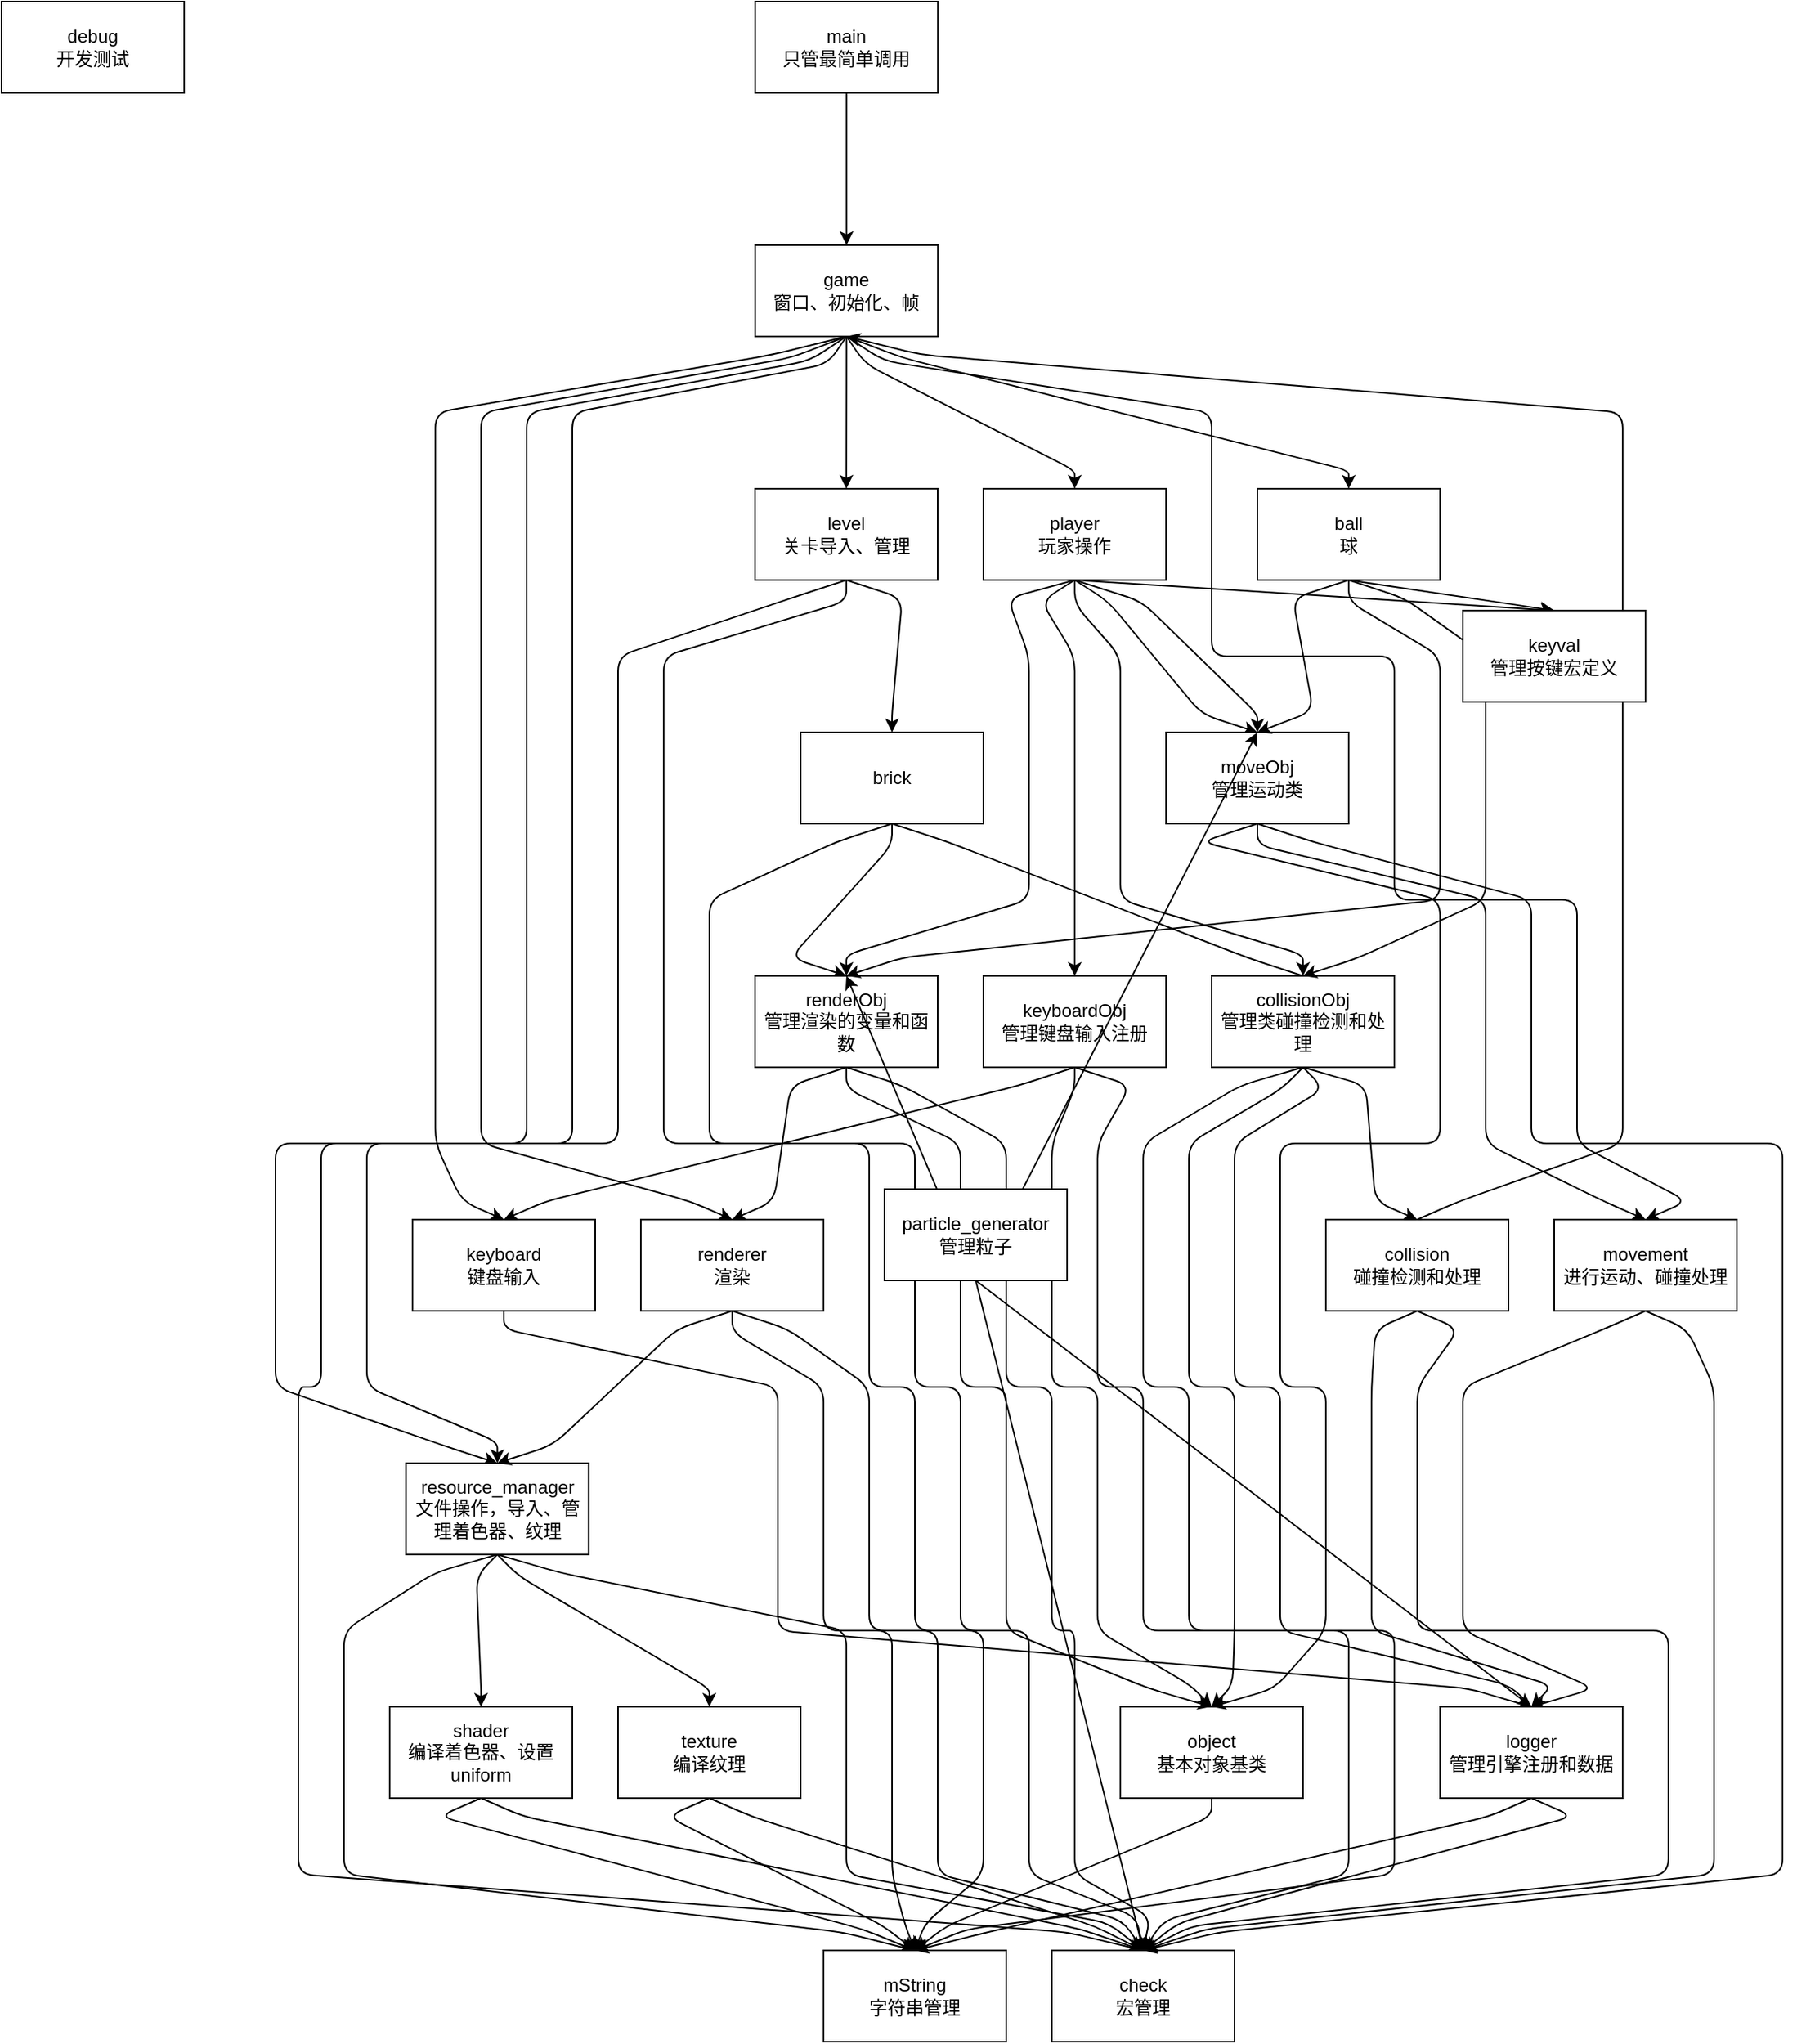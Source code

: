 <mxfile>
    <diagram id="ZIsLrHJgNXRA1_q-NFZV" name="第 1 页">
        <mxGraphModel dx="926" dy="396" grid="1" gridSize="10" guides="1" tooltips="1" connect="1" arrows="1" fold="1" page="1" pageScale="1" pageWidth="1169" pageHeight="1654" math="0" shadow="0">
            <root>
                <mxCell id="0"/>
                <mxCell id="1" parent="0"/>
                <mxCell id="4" value="" style="edgeStyle=none;html=1;noEdgeStyle=1;orthogonal=1;" parent="1" source="2" target="3" edge="1">
                    <mxGeometry relative="1" as="geometry">
                        <Array as="points">
                            <mxPoint x="555.12" y="72"/>
                            <mxPoint x="555.12" y="148"/>
                        </Array>
                    </mxGeometry>
                </mxCell>
                <mxCell id="2" value="main&lt;br&gt;只管最简单调用" style="rounded=0;whiteSpace=wrap;html=1;" parent="1" vertex="1">
                    <mxGeometry x="495.12" width="120" height="60" as="geometry"/>
                </mxCell>
                <mxCell id="11" style="edgeStyle=none;html=1;exitX=0.5;exitY=1;exitDx=0;exitDy=0;entryX=0.5;entryY=0;entryDx=0;entryDy=0;noEdgeStyle=1;orthogonal=1;" parent="1" source="3" target="10" edge="1">
                    <mxGeometry relative="1" as="geometry">
                        <Array as="points">
                            <mxPoint x="506.231" y="232"/>
                            <mxPoint x="285" y="270"/>
                            <mxPoint x="285" y="430"/>
                            <mxPoint x="285" y="430"/>
                            <mxPoint x="285" y="590"/>
                            <mxPoint x="285" y="590"/>
                            <mxPoint x="285" y="750"/>
                            <mxPoint x="302.5" y="788"/>
                        </Array>
                    </mxGeometry>
                </mxCell>
                <mxCell id="21" style="edgeStyle=none;html=1;exitX=0.5;exitY=1;exitDx=0;exitDy=0;entryX=0.5;entryY=0;entryDx=0;entryDy=0;noEdgeStyle=1;orthogonal=1;" parent="1" source="3" target="20" edge="1">
                    <mxGeometry relative="1" as="geometry">
                        <Array as="points">
                            <mxPoint x="518.453" y="234"/>
                            <mxPoint x="315" y="270"/>
                            <mxPoint x="315" y="430"/>
                            <mxPoint x="315" y="430"/>
                            <mxPoint x="315" y="590"/>
                            <mxPoint x="315" y="590"/>
                            <mxPoint x="315" y="750"/>
                            <mxPoint x="452.5" y="788"/>
                        </Array>
                    </mxGeometry>
                </mxCell>
                <mxCell id="24" style="edgeStyle=none;html=1;exitX=0.5;exitY=1;exitDx=0;exitDy=0;entryX=0.5;entryY=0;entryDx=0;entryDy=0;noEdgeStyle=1;orthogonal=1;" parent="1" source="3" target="12" edge="1">
                    <mxGeometry relative="1" as="geometry">
                        <Array as="points">
                            <mxPoint x="530.676" y="236"/>
                            <mxPoint x="345" y="270"/>
                            <mxPoint x="345" y="430"/>
                            <mxPoint x="345" y="430"/>
                            <mxPoint x="345" y="590"/>
                            <mxPoint x="345" y="590"/>
                            <mxPoint x="345" y="750"/>
                            <mxPoint x="180" y="750"/>
                            <mxPoint x="180" y="910"/>
                            <mxPoint x="289.048" y="948"/>
                        </Array>
                    </mxGeometry>
                </mxCell>
                <mxCell id="34" style="edgeStyle=none;html=1;exitX=0.5;exitY=1;exitDx=0;exitDy=0;entryX=0.5;entryY=0;entryDx=0;entryDy=0;noEdgeStyle=1;orthogonal=1;" parent="1" source="3" target="32" edge="1">
                    <mxGeometry relative="1" as="geometry">
                        <Array as="points">
                            <mxPoint x="542.898" y="238"/>
                            <mxPoint x="375" y="270"/>
                            <mxPoint x="375" y="430"/>
                            <mxPoint x="375" y="430"/>
                            <mxPoint x="375" y="590"/>
                            <mxPoint x="375" y="590"/>
                            <mxPoint x="375" y="750"/>
                            <mxPoint x="210" y="750"/>
                            <mxPoint x="210" y="910"/>
                            <mxPoint x="195" y="910"/>
                            <mxPoint x="195" y="1070"/>
                            <mxPoint x="195" y="1070"/>
                            <mxPoint x="195" y="1230"/>
                            <mxPoint x="699.583" y="1268"/>
                        </Array>
                    </mxGeometry>
                </mxCell>
                <mxCell id="40" style="edgeStyle=none;html=1;exitX=0.5;exitY=1;exitDx=0;exitDy=0;entryX=0.5;entryY=0;entryDx=0;entryDy=0;noEdgeStyle=1;orthogonal=1;" parent="1" source="3" target="28" edge="1">
                    <mxGeometry relative="1" as="geometry">
                        <Array as="points">
                            <mxPoint x="555.12" y="240"/>
                            <mxPoint x="555" y="308"/>
                        </Array>
                    </mxGeometry>
                </mxCell>
                <mxCell id="55" style="edgeStyle=none;html=1;exitX=0.5;exitY=1;exitDx=0;exitDy=0;entryX=0.5;entryY=0;entryDx=0;entryDy=0;noEdgeStyle=1;orthogonal=1;" parent="1" source="3" target="53" edge="1">
                    <mxGeometry relative="1" as="geometry">
                        <Array as="points">
                            <mxPoint x="567.342" y="238"/>
                            <mxPoint x="705" y="308"/>
                        </Array>
                    </mxGeometry>
                </mxCell>
                <mxCell id="70" style="edgeStyle=none;html=1;exitX=0.5;exitY=1;exitDx=0;exitDy=0;entryX=0.5;entryY=0;entryDx=0;entryDy=0;noEdgeStyle=1;orthogonal=1;" parent="1" source="3" target="66" edge="1">
                    <mxGeometry relative="1" as="geometry">
                        <Array as="points">
                            <mxPoint x="579.564" y="236"/>
                            <mxPoint x="795" y="270"/>
                            <mxPoint x="795" y="430"/>
                            <mxPoint x="915" y="430"/>
                            <mxPoint x="915" y="590"/>
                            <mxPoint x="1035" y="590"/>
                            <mxPoint x="1035" y="750"/>
                            <mxPoint x="1107.5" y="788"/>
                        </Array>
                    </mxGeometry>
                </mxCell>
                <mxCell id="83" style="edgeStyle=none;html=1;exitX=0.5;exitY=1;exitDx=0;exitDy=0;entryX=0.5;entryY=0;entryDx=0;entryDy=0;noEdgeStyle=1;orthogonal=1;" parent="1" source="3" target="79" edge="1">
                    <mxGeometry relative="1" as="geometry">
                        <Array as="points">
                            <mxPoint x="591.787" y="234"/>
                            <mxPoint x="885" y="308"/>
                        </Array>
                    </mxGeometry>
                </mxCell>
                <mxCell id="3" value="game&lt;br&gt;窗口、初始化、帧" style="rounded=0;whiteSpace=wrap;html=1;" parent="1" vertex="1">
                    <mxGeometry x="495.12" y="160" width="120" height="60" as="geometry"/>
                </mxCell>
                <mxCell id="7" value="debug&lt;br&gt;开发测试" style="rounded=0;whiteSpace=wrap;html=1;" parent="1" vertex="1">
                    <mxGeometry width="120" height="60" as="geometry"/>
                </mxCell>
                <mxCell id="94" style="edgeStyle=none;html=1;exitX=0.5;exitY=1;exitDx=0;exitDy=0;entryX=0.5;entryY=0;entryDx=0;entryDy=0;noEdgeStyle=1;orthogonal=1;" parent="1" source="10" target="91" edge="1">
                    <mxGeometry relative="1" as="geometry">
                        <Array as="points">
                            <mxPoint x="330" y="872"/>
                            <mxPoint x="510" y="910"/>
                            <mxPoint x="510" y="1070"/>
                            <mxPoint x="963.75" y="1108"/>
                        </Array>
                    </mxGeometry>
                </mxCell>
                <mxCell id="10" value="keyboard&lt;br&gt;键盘输入" style="rounded=0;whiteSpace=wrap;html=1;" parent="1" vertex="1">
                    <mxGeometry x="270" y="800" width="120" height="60" as="geometry"/>
                </mxCell>
                <mxCell id="15" style="edgeStyle=none;html=1;exitX=0.5;exitY=1;exitDx=0;exitDy=0;entryX=0.5;entryY=0;entryDx=0;entryDy=0;noEdgeStyle=1;orthogonal=1;" parent="1" source="12" target="14" edge="1">
                    <mxGeometry relative="1" as="geometry">
                        <Array as="points">
                            <mxPoint x="311.964" y="1034"/>
                            <mxPoint x="315" y="1108"/>
                        </Array>
                    </mxGeometry>
                </mxCell>
                <mxCell id="18" style="edgeStyle=none;html=1;exitX=0.5;exitY=1;exitDx=0;exitDy=0;entryX=0.5;entryY=0;entryDx=0;entryDy=0;noEdgeStyle=1;orthogonal=1;" parent="1" source="12" target="17" edge="1">
                    <mxGeometry relative="1" as="geometry">
                        <Array as="points">
                            <mxPoint x="339.464" y="1034"/>
                            <mxPoint x="465" y="1108"/>
                        </Array>
                    </mxGeometry>
                </mxCell>
                <mxCell id="41" style="edgeStyle=none;html=1;exitX=0.5;exitY=1;exitDx=0;exitDy=0;entryX=0.5;entryY=0;entryDx=0;entryDy=0;noEdgeStyle=1;orthogonal=1;" parent="1" source="12" target="32" edge="1">
                    <mxGeometry relative="1" as="geometry">
                        <Array as="points">
                            <mxPoint x="366.964" y="1032"/>
                            <mxPoint x="555" y="1070"/>
                            <mxPoint x="555" y="1230"/>
                            <mxPoint x="727.083" y="1262"/>
                        </Array>
                    </mxGeometry>
                </mxCell>
                <mxCell id="42" style="edgeStyle=none;html=1;exitX=0.5;exitY=1;exitDx=0;exitDy=0;entryX=0.5;entryY=0;entryDx=0;entryDy=0;noEdgeStyle=1;orthogonal=1;" parent="1" source="12" target="31" edge="1">
                    <mxGeometry relative="1" as="geometry">
                        <Array as="points">
                            <mxPoint x="284.464" y="1032"/>
                            <mxPoint x="225" y="1070"/>
                            <mxPoint x="225" y="1230"/>
                            <mxPoint x="551.875" y="1268"/>
                        </Array>
                    </mxGeometry>
                </mxCell>
                <mxCell id="12" value="resource_manager&lt;br&gt;文件操作，导入、管理着色器、纹理" style="rounded=0;whiteSpace=wrap;html=1;" parent="1" vertex="1">
                    <mxGeometry x="265.714" y="960" width="120" height="60" as="geometry"/>
                </mxCell>
                <mxCell id="43" style="edgeStyle=none;html=1;exitX=0.5;exitY=1;exitDx=0;exitDy=0;entryX=0.5;entryY=0;entryDx=0;entryDy=0;noEdgeStyle=1;orthogonal=1;" parent="1" source="14" target="32" edge="1">
                    <mxGeometry relative="1" as="geometry">
                        <Array as="points">
                            <mxPoint x="342.5" y="1192"/>
                            <mxPoint x="708.75" y="1266"/>
                        </Array>
                    </mxGeometry>
                </mxCell>
                <mxCell id="44" style="edgeStyle=none;html=1;exitX=0.5;exitY=1;exitDx=0;exitDy=0;entryX=0.5;entryY=0;entryDx=0;entryDy=0;noEdgeStyle=1;orthogonal=1;" parent="1" source="14" target="31" edge="1">
                    <mxGeometry relative="1" as="geometry">
                        <Array as="points">
                            <mxPoint x="287.5" y="1192"/>
                            <mxPoint x="565.625" y="1266"/>
                        </Array>
                    </mxGeometry>
                </mxCell>
                <mxCell id="14" value="shader&lt;br&gt;编译着色器、设置uniform" style="rounded=0;whiteSpace=wrap;html=1;" parent="1" vertex="1">
                    <mxGeometry x="255" y="1120" width="120" height="60" as="geometry"/>
                </mxCell>
                <mxCell id="45" style="edgeStyle=none;html=1;exitX=0.5;exitY=1;exitDx=0;exitDy=0;entryX=0.5;entryY=0;entryDx=0;entryDy=0;noEdgeStyle=1;orthogonal=1;" parent="1" source="17" target="32" edge="1">
                    <mxGeometry relative="1" as="geometry">
                        <Array as="points">
                            <mxPoint x="492.5" y="1192"/>
                            <mxPoint x="717.917" y="1264"/>
                        </Array>
                    </mxGeometry>
                </mxCell>
                <mxCell id="46" style="edgeStyle=none;html=1;exitX=0.5;exitY=1;exitDx=0;exitDy=0;entryX=0.5;entryY=0;entryDx=0;entryDy=0;noEdgeStyle=1;orthogonal=1;" parent="1" source="17" target="31" edge="1">
                    <mxGeometry relative="1" as="geometry">
                        <Array as="points">
                            <mxPoint x="437.5" y="1192"/>
                            <mxPoint x="579.375" y="1264"/>
                        </Array>
                    </mxGeometry>
                </mxCell>
                <mxCell id="17" value="texture&lt;br&gt;编译纹理" style="rounded=0;whiteSpace=wrap;html=1;" parent="1" vertex="1">
                    <mxGeometry x="405" y="1120" width="120" height="60" as="geometry"/>
                </mxCell>
                <mxCell id="37" style="edgeStyle=none;html=1;exitX=0.5;exitY=1;exitDx=0;exitDy=0;entryX=0.5;entryY=0;entryDx=0;entryDy=0;noEdgeStyle=1;orthogonal=1;" parent="1" source="19" target="31" edge="1">
                    <mxGeometry relative="1" as="geometry">
                        <Array as="points">
                            <mxPoint x="795" y="1192"/>
                            <mxPoint x="620.625" y="1264"/>
                        </Array>
                    </mxGeometry>
                </mxCell>
                <mxCell id="19" value="object&lt;br&gt;基本对象基类" style="rounded=0;whiteSpace=wrap;html=1;" parent="1" vertex="1">
                    <mxGeometry x="735" y="1120" width="120" height="60" as="geometry"/>
                </mxCell>
                <mxCell id="22" style="edgeStyle=none;html=1;exitX=0.5;exitY=1;exitDx=0;exitDy=0;entryX=0.5;entryY=0;entryDx=0;entryDy=0;noEdgeStyle=1;orthogonal=1;" parent="1" source="20" target="12" edge="1">
                    <mxGeometry relative="1" as="geometry">
                        <Array as="points">
                            <mxPoint x="443.333" y="872"/>
                            <mxPoint x="362.381" y="948"/>
                        </Array>
                    </mxGeometry>
                </mxCell>
                <mxCell id="38" style="edgeStyle=none;html=1;exitX=0.5;exitY=1;exitDx=0;exitDy=0;entryX=0.5;entryY=0;entryDx=0;entryDy=0;noEdgeStyle=1;orthogonal=1;" parent="1" source="20" target="31" edge="1">
                    <mxGeometry relative="1" as="geometry">
                        <Array as="points">
                            <mxPoint x="480" y="874"/>
                            <mxPoint x="540" y="910"/>
                            <mxPoint x="540" y="1070"/>
                            <mxPoint x="585" y="1070"/>
                            <mxPoint x="585" y="1230"/>
                            <mxPoint x="593.125" y="1262"/>
                        </Array>
                    </mxGeometry>
                </mxCell>
                <mxCell id="39" style="edgeStyle=none;html=1;exitX=0.5;exitY=1;exitDx=0;exitDy=0;entryX=0.5;entryY=0;entryDx=0;entryDy=0;noEdgeStyle=1;orthogonal=1;" parent="1" source="20" target="32" edge="1">
                    <mxGeometry relative="1" as="geometry">
                        <Array as="points">
                            <mxPoint x="516.667" y="872"/>
                            <mxPoint x="570" y="910"/>
                            <mxPoint x="570" y="1070"/>
                            <mxPoint x="615" y="1070"/>
                            <mxPoint x="615" y="1230"/>
                            <mxPoint x="736.25" y="1260"/>
                        </Array>
                    </mxGeometry>
                </mxCell>
                <mxCell id="20" value="renderer&lt;br&gt;渲染" style="rounded=0;whiteSpace=wrap;html=1;" parent="1" vertex="1">
                    <mxGeometry x="420" y="800" width="120" height="60" as="geometry"/>
                </mxCell>
                <mxCell id="33" style="edgeStyle=none;html=1;exitX=0.5;exitY=1;exitDx=0;exitDy=0;entryX=0.5;entryY=0;entryDx=0;entryDy=0;noEdgeStyle=1;orthogonal=1;startArrow=none;" parent="1" source="72" target="31" edge="1">
                    <mxGeometry relative="1" as="geometry">
                        <Array as="points">
                            <mxPoint x="813.75" y="712"/>
                            <mxPoint x="750" y="750"/>
                            <mxPoint x="750" y="910"/>
                            <mxPoint x="780" y="910"/>
                            <mxPoint x="780" y="1070"/>
                            <mxPoint x="915" y="1070"/>
                            <mxPoint x="915" y="1230"/>
                            <mxPoint x="634.375" y="1266"/>
                        </Array>
                    </mxGeometry>
                </mxCell>
                <mxCell id="51" style="edgeStyle=none;html=1;exitX=0.5;exitY=1;exitDx=0;exitDy=0;entryX=0.5;entryY=0;entryDx=0;entryDy=0;noEdgeStyle=1;orthogonal=1;" parent="1" source="25" target="47" edge="1">
                    <mxGeometry relative="1" as="geometry">
                        <Array as="points">
                            <mxPoint x="585" y="554"/>
                            <mxPoint x="518.333" y="628"/>
                        </Array>
                    </mxGeometry>
                </mxCell>
                <mxCell id="52" style="edgeStyle=none;html=1;exitX=0.5;exitY=1;exitDx=0;exitDy=0;entryX=0.5;entryY=0;entryDx=0;entryDy=0;noEdgeStyle=1;orthogonal=1;" parent="1" source="25" target="32" edge="1">
                    <mxGeometry relative="1" as="geometry">
                        <Array as="points">
                            <mxPoint x="548.333" y="552"/>
                            <mxPoint x="465" y="590"/>
                            <mxPoint x="465" y="750"/>
                            <mxPoint x="600" y="750"/>
                            <mxPoint x="600" y="910"/>
                            <mxPoint x="630" y="910"/>
                            <mxPoint x="630" y="1070"/>
                            <mxPoint x="675" y="1070"/>
                            <mxPoint x="675" y="1230"/>
                            <mxPoint x="745.417" y="1258"/>
                        </Array>
                    </mxGeometry>
                </mxCell>
                <mxCell id="25" value="brick" style="rounded=0;whiteSpace=wrap;html=1;" parent="1" vertex="1">
                    <mxGeometry x="525" y="480" width="120" height="60" as="geometry"/>
                </mxCell>
                <mxCell id="29" style="edgeStyle=none;html=1;exitX=0.5;exitY=1;exitDx=0;exitDy=0;entryX=0.5;entryY=0;entryDx=0;entryDy=0;noEdgeStyle=1;orthogonal=1;" parent="1" source="28" target="25" edge="1">
                    <mxGeometry relative="1" as="geometry">
                        <Array as="points">
                            <mxPoint x="591.667" y="392"/>
                            <mxPoint x="585" y="468"/>
                        </Array>
                    </mxGeometry>
                </mxCell>
                <mxCell id="30" style="edgeStyle=none;html=1;exitX=0.5;exitY=1;exitDx=0;exitDy=0;entryX=0.5;entryY=0;entryDx=0;entryDy=0;noEdgeStyle=1;orthogonal=1;" parent="1" source="28" target="12" edge="1">
                    <mxGeometry relative="1" as="geometry">
                        <Array as="points">
                            <mxPoint x="518.333" y="392"/>
                            <mxPoint x="405" y="430"/>
                            <mxPoint x="405" y="590"/>
                            <mxPoint x="405" y="590"/>
                            <mxPoint x="405" y="750"/>
                            <mxPoint x="240" y="750"/>
                            <mxPoint x="240" y="910"/>
                            <mxPoint x="325.714" y="946"/>
                        </Array>
                    </mxGeometry>
                </mxCell>
                <mxCell id="36" style="edgeStyle=none;html=1;exitX=0.5;exitY=1;exitDx=0;exitDy=0;entryX=0.5;entryY=0;entryDx=0;entryDy=0;noEdgeStyle=1;orthogonal=1;" parent="1" source="28" target="31" edge="1">
                    <mxGeometry relative="1" as="geometry">
                        <Array as="points">
                            <mxPoint x="555" y="394"/>
                            <mxPoint x="435" y="430"/>
                            <mxPoint x="435" y="590"/>
                            <mxPoint x="435" y="590"/>
                            <mxPoint x="435" y="750"/>
                            <mxPoint x="570" y="750"/>
                            <mxPoint x="570" y="910"/>
                            <mxPoint x="600" y="910"/>
                            <mxPoint x="600" y="1070"/>
                            <mxPoint x="645" y="1070"/>
                            <mxPoint x="645" y="1230"/>
                            <mxPoint x="606.875" y="1262"/>
                        </Array>
                    </mxGeometry>
                </mxCell>
                <mxCell id="28" value="level&lt;br&gt;关卡导入、管理" style="rounded=0;whiteSpace=wrap;html=1;" parent="1" vertex="1">
                    <mxGeometry x="495" y="320" width="120" height="60" as="geometry"/>
                </mxCell>
                <mxCell id="31" value="mString&lt;br&gt;字符串管理" style="rounded=0;whiteSpace=wrap;html=1;" parent="1" vertex="1">
                    <mxGeometry x="540" y="1280" width="120" height="60" as="geometry"/>
                </mxCell>
                <mxCell id="32" value="check&lt;br&gt;宏管理" style="rounded=0;whiteSpace=wrap;html=1;" parent="1" vertex="1">
                    <mxGeometry x="690" y="1280" width="120" height="60" as="geometry"/>
                </mxCell>
                <mxCell id="48" style="edgeStyle=none;html=1;exitX=0.5;exitY=1;exitDx=0;exitDy=0;entryX=0.5;entryY=0;entryDx=0;entryDy=0;noEdgeStyle=1;orthogonal=1;" parent="1" source="47" target="19" edge="1">
                    <mxGeometry relative="1" as="geometry">
                        <Array as="points">
                            <mxPoint x="555" y="714"/>
                            <mxPoint x="630" y="750"/>
                            <mxPoint x="630" y="910"/>
                            <mxPoint x="660" y="910"/>
                            <mxPoint x="660" y="1070"/>
                            <mxPoint x="753.75" y="1108"/>
                        </Array>
                    </mxGeometry>
                </mxCell>
                <mxCell id="49" style="edgeStyle=none;html=1;exitX=0.5;exitY=1;exitDx=0;exitDy=0;entryX=0.5;entryY=0;entryDx=0;entryDy=0;noEdgeStyle=1;orthogonal=1;" parent="1" source="47" target="20" edge="1">
                    <mxGeometry relative="1" as="geometry">
                        <Array as="points">
                            <mxPoint x="518.333" y="712"/>
                            <mxPoint x="507.5" y="788"/>
                        </Array>
                    </mxGeometry>
                </mxCell>
                <mxCell id="50" style="edgeStyle=none;html=1;exitX=0.5;exitY=1;exitDx=0;exitDy=0;entryX=0.5;entryY=0;entryDx=0;entryDy=0;noEdgeStyle=1;orthogonal=1;" parent="1" source="47" target="32" edge="1">
                    <mxGeometry relative="1" as="geometry">
                        <Array as="points">
                            <mxPoint x="591.667" y="712"/>
                            <mxPoint x="660" y="750"/>
                            <mxPoint x="660" y="910"/>
                            <mxPoint x="690" y="910"/>
                            <mxPoint x="690" y="1070"/>
                            <mxPoint x="705" y="1070"/>
                            <mxPoint x="705" y="1230"/>
                            <mxPoint x="754.583" y="1258"/>
                        </Array>
                    </mxGeometry>
                </mxCell>
                <mxCell id="47" value="renderObj&lt;br&gt;管理渲染的变量和函数" style="rounded=0;whiteSpace=wrap;html=1;" parent="1" vertex="1">
                    <mxGeometry x="495" y="640" width="120" height="60" as="geometry"/>
                </mxCell>
                <mxCell id="54" style="edgeStyle=none;html=1;exitX=0.5;exitY=1;exitDx=0;exitDy=0;entryX=0.5;entryY=0;entryDx=0;entryDy=0;noEdgeStyle=1;orthogonal=1;" parent="1" source="53" target="47" edge="1">
                    <mxGeometry relative="1" as="geometry">
                        <Array as="points">
                            <mxPoint x="661" y="392"/>
                            <mxPoint x="675" y="430"/>
                            <mxPoint x="675" y="590"/>
                            <mxPoint x="555" y="626"/>
                        </Array>
                    </mxGeometry>
                </mxCell>
                <mxCell id="61" style="edgeStyle=none;html=1;exitX=0.5;exitY=1;exitDx=0;exitDy=0;entryX=0.5;entryY=0;entryDx=0;entryDy=0;noEdgeStyle=1;orthogonal=1;" parent="1" source="53" target="57" edge="1">
                    <mxGeometry relative="1" as="geometry">
                        <Array as="points">
                            <mxPoint x="683" y="394"/>
                            <mxPoint x="705" y="430"/>
                            <mxPoint x="705" y="590"/>
                            <mxPoint x="705" y="628"/>
                        </Array>
                    </mxGeometry>
                </mxCell>
                <mxCell id="69" style="edgeStyle=none;html=1;exitX=0.5;exitY=1;exitDx=0;exitDy=0;entryX=0.5;entryY=0;entryDx=0;entryDy=0;noEdgeStyle=1;orthogonal=1;" parent="1" source="53" target="63" edge="1">
                    <mxGeometry relative="1" as="geometry">
                        <Array as="points">
                            <mxPoint x="727" y="394"/>
                            <mxPoint x="788.333" y="468"/>
                        </Array>
                    </mxGeometry>
                </mxCell>
                <mxCell id="71" style="edgeStyle=none;html=1;exitX=0.5;exitY=1;exitDx=0;exitDy=0;entryX=0.5;entryY=0;entryDx=0;entryDy=0;noEdgeStyle=1;orthogonal=1;" parent="1" source="53" target="63" edge="1">
                    <mxGeometry relative="1" as="geometry">
                        <Array as="points">
                            <mxPoint x="749" y="394"/>
                            <mxPoint x="825" y="468"/>
                        </Array>
                    </mxGeometry>
                </mxCell>
                <mxCell id="77" style="edgeStyle=none;html=1;exitX=0.5;exitY=1;exitDx=0;exitDy=0;entryX=0.5;entryY=0;entryDx=0;entryDy=0;noEdgeStyle=1;orthogonal=1;" parent="1" source="53" target="72" edge="1">
                    <mxGeometry relative="1" as="geometry">
                        <Array as="points">
                            <mxPoint x="705" y="396"/>
                            <mxPoint x="735" y="430"/>
                            <mxPoint x="735" y="590"/>
                            <mxPoint x="855" y="626"/>
                        </Array>
                    </mxGeometry>
                </mxCell>
                <mxCell id="101" style="edgeStyle=none;html=1;exitX=0.5;exitY=1;exitDx=0;exitDy=0;entryX=0.5;entryY=0;entryDx=0;entryDy=0;" parent="1" source="53" target="98" edge="1">
                    <mxGeometry relative="1" as="geometry"/>
                </mxCell>
                <mxCell id="53" value="player&lt;br&gt;玩家操作" style="rounded=0;whiteSpace=wrap;html=1;" parent="1" vertex="1">
                    <mxGeometry x="645" y="320" width="120" height="60" as="geometry"/>
                </mxCell>
                <mxCell id="58" style="edgeStyle=none;html=1;exitX=0.5;exitY=1;exitDx=0;exitDy=0;entryX=0.5;entryY=0;entryDx=0;entryDy=0;noEdgeStyle=1;orthogonal=1;" parent="1" source="57" target="19" edge="1">
                    <mxGeometry relative="1" as="geometry">
                        <Array as="points">
                            <mxPoint x="705" y="714"/>
                            <mxPoint x="690" y="750"/>
                            <mxPoint x="690" y="910"/>
                            <mxPoint x="720" y="910"/>
                            <mxPoint x="720" y="1070"/>
                            <mxPoint x="781.25" y="1106"/>
                        </Array>
                    </mxGeometry>
                </mxCell>
                <mxCell id="59" style="edgeStyle=none;html=1;exitX=0.5;exitY=1;exitDx=0;exitDy=0;entryX=0.5;entryY=0;entryDx=0;entryDy=0;noEdgeStyle=1;orthogonal=1;" parent="1" source="57" target="10" edge="1">
                    <mxGeometry relative="1" as="geometry">
                        <Array as="points">
                            <mxPoint x="668.333" y="712"/>
                            <mxPoint x="357.5" y="788"/>
                        </Array>
                    </mxGeometry>
                </mxCell>
                <mxCell id="60" style="edgeStyle=none;html=1;exitX=0.5;exitY=1;exitDx=0;exitDy=0;entryX=0.5;entryY=0;entryDx=0;entryDy=0;noEdgeStyle=1;orthogonal=1;" parent="1" source="57" target="32" edge="1">
                    <mxGeometry relative="1" as="geometry">
                        <Array as="points">
                            <mxPoint x="741.667" y="712"/>
                            <mxPoint x="720" y="750"/>
                            <mxPoint x="720" y="910"/>
                            <mxPoint x="750" y="910"/>
                            <mxPoint x="750" y="1070"/>
                            <mxPoint x="885" y="1070"/>
                            <mxPoint x="885" y="1230"/>
                            <mxPoint x="763.75" y="1260"/>
                        </Array>
                    </mxGeometry>
                </mxCell>
                <mxCell id="57" value="keyboardObj&lt;br&gt;管理键盘输入注册" style="rounded=0;whiteSpace=wrap;html=1;" parent="1" vertex="1">
                    <mxGeometry x="645" y="640" width="120" height="60" as="geometry"/>
                </mxCell>
                <mxCell id="64" style="edgeStyle=none;html=1;exitX=0.5;exitY=1;exitDx=0;exitDy=0;entryX=0.5;entryY=0;entryDx=0;entryDy=0;noEdgeStyle=1;orthogonal=1;" parent="1" source="63" target="19" edge="1">
                    <mxGeometry relative="1" as="geometry">
                        <Array as="points">
                            <mxPoint x="788.333" y="552"/>
                            <mxPoint x="945" y="590"/>
                            <mxPoint x="945" y="750"/>
                            <mxPoint x="840" y="750"/>
                            <mxPoint x="840" y="910"/>
                            <mxPoint x="870" y="910"/>
                            <mxPoint x="870" y="1070"/>
                            <mxPoint x="836.25" y="1108"/>
                        </Array>
                    </mxGeometry>
                </mxCell>
                <mxCell id="65" style="edgeStyle=none;html=1;exitX=0.5;exitY=1;exitDx=0;exitDy=0;entryX=0.5;entryY=0;entryDx=0;entryDy=0;noEdgeStyle=1;orthogonal=1;" parent="1" source="63" target="32" edge="1">
                    <mxGeometry relative="1" as="geometry">
                        <Array as="points">
                            <mxPoint x="861.667" y="552"/>
                            <mxPoint x="1005" y="590"/>
                            <mxPoint x="1005" y="750"/>
                            <mxPoint x="1170" y="750"/>
                            <mxPoint x="1170" y="910"/>
                            <mxPoint x="1170" y="910"/>
                            <mxPoint x="1170" y="1070"/>
                            <mxPoint x="1170" y="1070"/>
                            <mxPoint x="1170" y="1230"/>
                            <mxPoint x="800.417" y="1268"/>
                        </Array>
                    </mxGeometry>
                </mxCell>
                <mxCell id="68" style="edgeStyle=none;html=1;exitX=0.5;exitY=1;exitDx=0;exitDy=0;entryX=0.5;entryY=0;entryDx=0;entryDy=0;noEdgeStyle=1;orthogonal=1;" parent="1" source="63" target="66" edge="1">
                    <mxGeometry relative="1" as="geometry">
                        <Array as="points">
                            <mxPoint x="825" y="554"/>
                            <mxPoint x="975" y="590"/>
                            <mxPoint x="975" y="750"/>
                            <mxPoint x="1052.5" y="788"/>
                        </Array>
                    </mxGeometry>
                </mxCell>
                <mxCell id="63" value="moveObj&lt;br&gt;管理运动类" style="rounded=0;whiteSpace=wrap;html=1;" parent="1" vertex="1">
                    <mxGeometry x="765" y="480" width="120" height="60" as="geometry"/>
                </mxCell>
                <mxCell id="78" style="edgeStyle=none;html=1;exitX=0.5;exitY=1;exitDx=0;exitDy=0;entryX=0.5;entryY=0;entryDx=0;entryDy=0;noEdgeStyle=1;orthogonal=1;" parent="1" source="66" target="32" edge="1">
                    <mxGeometry relative="1" as="geometry">
                        <Array as="points">
                            <mxPoint x="1107.5" y="872"/>
                            <mxPoint x="1125" y="910"/>
                            <mxPoint x="1125" y="1070"/>
                            <mxPoint x="1125" y="1070"/>
                            <mxPoint x="1125" y="1230"/>
                            <mxPoint x="791.25" y="1266"/>
                        </Array>
                    </mxGeometry>
                </mxCell>
                <mxCell id="97" style="edgeStyle=none;html=1;exitX=0.5;exitY=1;exitDx=0;exitDy=0;entryX=0.5;entryY=0;entryDx=0;entryDy=0;noEdgeStyle=1;orthogonal=1;" parent="1" source="66" target="91" edge="1">
                    <mxGeometry relative="1" as="geometry">
                        <Array as="points">
                            <mxPoint x="1052.5" y="872"/>
                            <mxPoint x="960" y="910"/>
                            <mxPoint x="960" y="1070"/>
                            <mxPoint x="1046.25" y="1108"/>
                        </Array>
                    </mxGeometry>
                </mxCell>
                <mxCell id="66" value="movement&lt;br&gt;进行运动、碰撞处理" style="rounded=0;whiteSpace=wrap;html=1;" parent="1" vertex="1">
                    <mxGeometry x="1020" y="800" width="120" height="60" as="geometry"/>
                </mxCell>
                <mxCell id="73" value="" style="edgeStyle=none;html=1;exitX=0.5;exitY=1;exitDx=0;exitDy=0;entryX=0.5;entryY=0;entryDx=0;entryDy=0;noEdgeStyle=1;orthogonal=1;endArrow=none;" parent="1" source="25" target="72" edge="1">
                    <mxGeometry relative="1" as="geometry">
                        <Array as="points">
                            <mxPoint x="621.667" y="552"/>
                            <mxPoint x="818.333" y="628"/>
                        </Array>
                        <mxPoint x="675" y="540" as="sourcePoint"/>
                        <mxPoint x="915" y="1280" as="targetPoint"/>
                    </mxGeometry>
                </mxCell>
                <mxCell id="74" style="edgeStyle=none;html=1;exitX=0.5;exitY=1;exitDx=0;exitDy=0;entryX=0.5;entryY=0;entryDx=0;entryDy=0;noEdgeStyle=1;orthogonal=1;" parent="1" source="72" target="19" edge="1">
                    <mxGeometry relative="1" as="geometry">
                        <Array as="points">
                            <mxPoint x="841.25" y="714"/>
                            <mxPoint x="780" y="750"/>
                            <mxPoint x="780" y="910"/>
                            <mxPoint x="810" y="910"/>
                            <mxPoint x="810" y="1070"/>
                            <mxPoint x="808.75" y="1106"/>
                        </Array>
                    </mxGeometry>
                </mxCell>
                <mxCell id="75" style="edgeStyle=none;html=1;exitX=0.5;exitY=1;exitDx=0;exitDy=0;entryX=0.5;entryY=0;entryDx=0;entryDy=0;noEdgeStyle=1;orthogonal=1;startArrow=none;" parent="1" source="91" target="32" edge="1">
                    <mxGeometry relative="1" as="geometry">
                        <Array as="points">
                            <mxPoint x="1032.5" y="1192"/>
                            <mxPoint x="772.917" y="1262"/>
                        </Array>
                    </mxGeometry>
                </mxCell>
                <mxCell id="89" style="edgeStyle=none;html=1;exitX=0.5;exitY=1;exitDx=0;exitDy=0;entryX=0.5;entryY=0;entryDx=0;entryDy=0;noEdgeStyle=1;orthogonal=1;" parent="1" source="72" target="84" edge="1">
                    <mxGeometry relative="1" as="geometry">
                        <Array as="points">
                            <mxPoint x="896.25" y="712"/>
                            <mxPoint x="902.5" y="788"/>
                        </Array>
                    </mxGeometry>
                </mxCell>
                <mxCell id="72" value="collisionObj&lt;br&gt;管理类碰撞检测和处理" style="rounded=0;whiteSpace=wrap;html=1;" parent="1" vertex="1">
                    <mxGeometry x="795" y="640" width="120" height="60" as="geometry"/>
                </mxCell>
                <mxCell id="80" style="edgeStyle=none;html=1;exitX=0.5;exitY=1;exitDx=0;exitDy=0;entryX=0.5;entryY=0;entryDx=0;entryDy=0;noEdgeStyle=1;orthogonal=1;" parent="1" source="79" target="63" edge="1">
                    <mxGeometry relative="1" as="geometry">
                        <Array as="points">
                            <mxPoint x="848.333" y="392"/>
                            <mxPoint x="861.667" y="466"/>
                        </Array>
                    </mxGeometry>
                </mxCell>
                <mxCell id="81" style="edgeStyle=none;html=1;exitX=0.5;exitY=1;exitDx=0;exitDy=0;entryX=0.5;entryY=0;entryDx=0;entryDy=0;noEdgeStyle=1;orthogonal=1;" parent="1" source="79" target="47" edge="1">
                    <mxGeometry relative="1" as="geometry">
                        <Array as="points">
                            <mxPoint x="885" y="394"/>
                            <mxPoint x="945" y="430"/>
                            <mxPoint x="945" y="590"/>
                            <mxPoint x="591.667" y="628"/>
                        </Array>
                    </mxGeometry>
                </mxCell>
                <mxCell id="82" style="edgeStyle=none;html=1;exitX=0.5;exitY=1;exitDx=0;exitDy=0;entryX=0.5;entryY=0;entryDx=0;entryDy=0;noEdgeStyle=1;orthogonal=1;" parent="1" source="79" target="72" edge="1">
                    <mxGeometry relative="1" as="geometry">
                        <Array as="points">
                            <mxPoint x="921.667" y="392"/>
                            <mxPoint x="975" y="430"/>
                            <mxPoint x="975" y="590"/>
                            <mxPoint x="891.667" y="628"/>
                        </Array>
                    </mxGeometry>
                </mxCell>
                <mxCell id="100" style="edgeStyle=none;html=1;exitX=0.5;exitY=1;exitDx=0;exitDy=0;entryX=0.5;entryY=0;entryDx=0;entryDy=0;" parent="1" source="79" target="98" edge="1">
                    <mxGeometry relative="1" as="geometry"/>
                </mxCell>
                <mxCell id="79" value="ball&lt;br&gt;球" style="rounded=0;whiteSpace=wrap;html=1;" parent="1" vertex="1">
                    <mxGeometry x="825" y="320" width="120" height="60" as="geometry"/>
                </mxCell>
                <mxCell id="88" style="edgeStyle=none;html=1;exitX=0.5;exitY=1;exitDx=0;exitDy=0;entryX=0.5;entryY=0;entryDx=0;entryDy=0;noEdgeStyle=1;orthogonal=1;" parent="1" source="84" target="32" edge="1">
                    <mxGeometry relative="1" as="geometry">
                        <Array as="points">
                            <mxPoint x="957.5" y="872"/>
                            <mxPoint x="930" y="910"/>
                            <mxPoint x="930" y="1070"/>
                            <mxPoint x="1095" y="1070"/>
                            <mxPoint x="1095" y="1230"/>
                            <mxPoint x="782.083" y="1264"/>
                        </Array>
                    </mxGeometry>
                </mxCell>
                <mxCell id="90" style="edgeStyle=none;html=1;exitX=0.5;exitY=0;exitDx=0;exitDy=0;entryX=0.5;entryY=1;entryDx=0;entryDy=0;noEdgeStyle=1;orthogonal=1;" parent="1" source="84" target="3" edge="1">
                    <mxGeometry relative="1" as="geometry">
                        <Array as="points">
                            <mxPoint x="957.5" y="788"/>
                            <mxPoint x="1065" y="750"/>
                            <mxPoint x="1065" y="590"/>
                            <mxPoint x="1065" y="590"/>
                            <mxPoint x="1065" y="430"/>
                            <mxPoint x="1065" y="430"/>
                            <mxPoint x="1065" y="270"/>
                            <mxPoint x="604.009" y="232"/>
                        </Array>
                    </mxGeometry>
                </mxCell>
                <mxCell id="96" style="edgeStyle=none;html=1;exitX=0.5;exitY=1;exitDx=0;exitDy=0;entryX=0.5;entryY=0;entryDx=0;entryDy=0;noEdgeStyle=1;orthogonal=1;" parent="1" source="84" target="91" edge="1">
                    <mxGeometry relative="1" as="geometry">
                        <Array as="points">
                            <mxPoint x="902.5" y="872"/>
                            <mxPoint x="900" y="910"/>
                            <mxPoint x="900" y="1070"/>
                            <mxPoint x="1018.75" y="1106"/>
                        </Array>
                    </mxGeometry>
                </mxCell>
                <mxCell id="84" value="collision&lt;br&gt;碰撞检测和处理" style="rounded=0;whiteSpace=wrap;html=1;" parent="1" vertex="1">
                    <mxGeometry x="870" y="800" width="120" height="60" as="geometry"/>
                </mxCell>
                <mxCell id="92" style="edgeStyle=none;html=1;exitX=0.5;exitY=1;exitDx=0;exitDy=0;entryX=0.5;entryY=0;entryDx=0;entryDy=0;noEdgeStyle=1;orthogonal=1;" parent="1" source="91" target="31" edge="1">
                    <mxGeometry relative="1" as="geometry">
                        <Array as="points">
                            <mxPoint x="977.5" y="1192"/>
                            <mxPoint x="648.125" y="1268"/>
                        </Array>
                    </mxGeometry>
                </mxCell>
                <mxCell id="95" value="" style="edgeStyle=none;html=1;exitX=0.5;exitY=1;exitDx=0;exitDy=0;entryX=0.5;entryY=0;entryDx=0;entryDy=0;noEdgeStyle=1;orthogonal=1;endArrow=none;" parent="1" source="72" target="91" edge="1">
                    <mxGeometry relative="1" as="geometry">
                        <Array as="points">
                            <mxPoint x="868.75" y="714"/>
                            <mxPoint x="810" y="750"/>
                            <mxPoint x="810" y="910"/>
                            <mxPoint x="840" y="910"/>
                            <mxPoint x="840" y="1070"/>
                            <mxPoint x="991.25" y="1106"/>
                        </Array>
                        <mxPoint x="915" y="700" as="sourcePoint"/>
                        <mxPoint x="720" y="1280" as="targetPoint"/>
                    </mxGeometry>
                </mxCell>
                <mxCell id="91" value="logger&lt;br&gt;管理引擎注册和数据" style="rounded=0;whiteSpace=wrap;html=1;" parent="1" vertex="1">
                    <mxGeometry x="945" y="1120" width="120" height="60" as="geometry"/>
                </mxCell>
                <mxCell id="98" value="keyval&lt;br&gt;管理按键宏定义" style="rounded=0;whiteSpace=wrap;html=1;" parent="1" vertex="1">
                    <mxGeometry x="960" y="400" width="120" height="60" as="geometry"/>
                </mxCell>
                <mxCell id="103" style="edgeStyle=none;html=1;exitX=0.5;exitY=1;exitDx=0;exitDy=0;entryX=0.5;entryY=0;entryDx=0;entryDy=0;" edge="1" parent="1" source="102" target="47">
                    <mxGeometry relative="1" as="geometry"/>
                </mxCell>
                <mxCell id="104" style="edgeStyle=none;html=1;exitX=0.5;exitY=1;exitDx=0;exitDy=0;entryX=0.5;entryY=0;entryDx=0;entryDy=0;" edge="1" parent="1" source="102" target="63">
                    <mxGeometry relative="1" as="geometry"/>
                </mxCell>
                <mxCell id="105" style="edgeStyle=none;html=1;exitX=0.5;exitY=1;exitDx=0;exitDy=0;entryX=0.5;entryY=0;entryDx=0;entryDy=0;" edge="1" parent="1" source="102" target="91">
                    <mxGeometry relative="1" as="geometry"/>
                </mxCell>
                <mxCell id="106" style="edgeStyle=none;html=1;exitX=0.5;exitY=1;exitDx=0;exitDy=0;entryX=0.5;entryY=0;entryDx=0;entryDy=0;" edge="1" parent="1" source="102" target="32">
                    <mxGeometry relative="1" as="geometry"/>
                </mxCell>
                <mxCell id="102" value="particle_generator&lt;br&gt;管理粒子" style="rounded=0;whiteSpace=wrap;html=1;" vertex="1" parent="1">
                    <mxGeometry x="580" y="780" width="120" height="60" as="geometry"/>
                </mxCell>
            </root>
        </mxGraphModel>
    </diagram>
</mxfile>